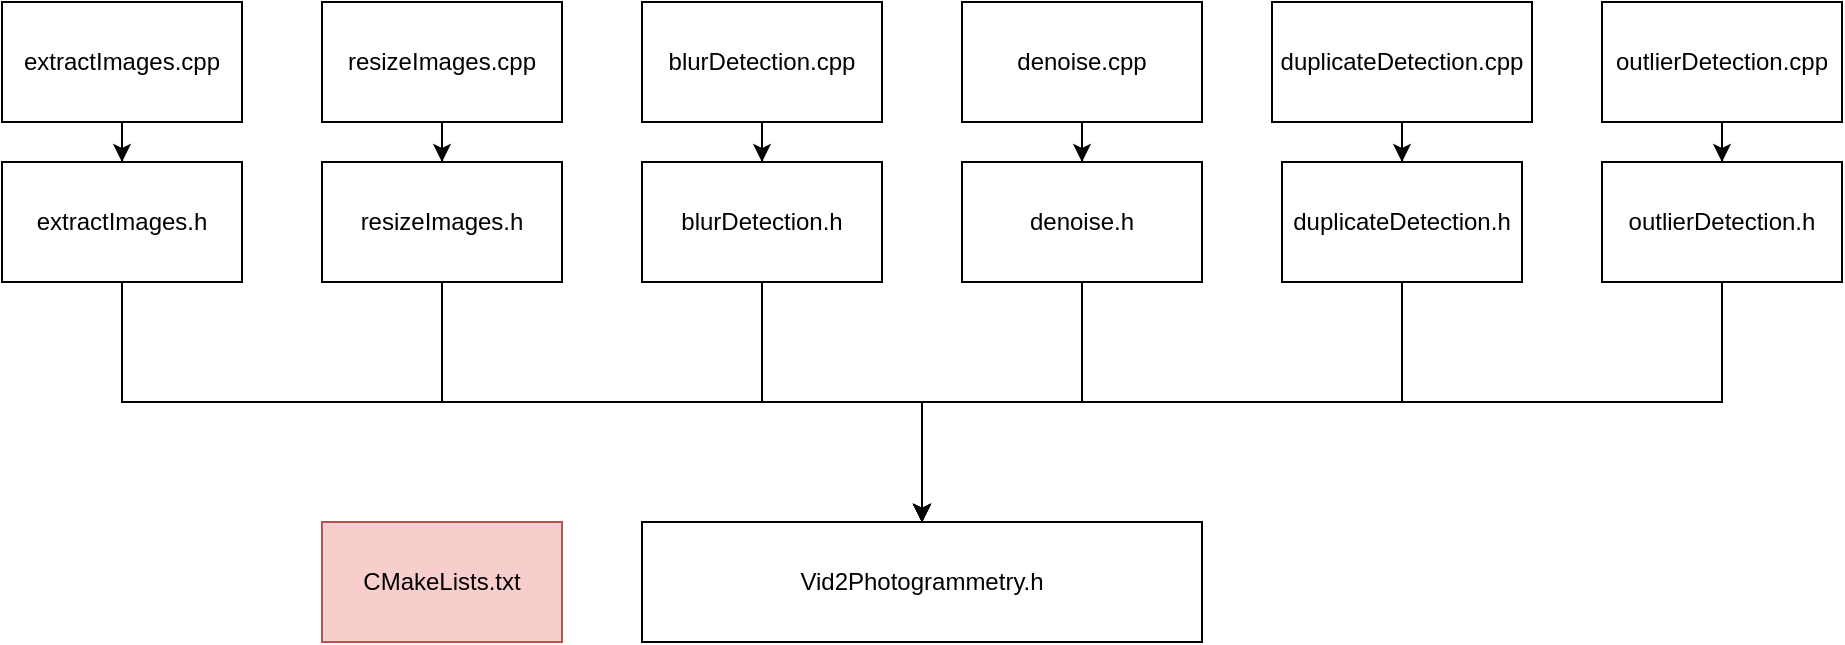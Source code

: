 <mxfile version="20.2.2" type="device"><diagram id="2m0dbKQjn0EFBDB7slDk" name="Page-1"><mxGraphModel dx="2062" dy="1082" grid="1" gridSize="10" guides="1" tooltips="1" connect="1" arrows="1" fold="1" page="1" pageScale="1" pageWidth="1600" pageHeight="900" math="0" shadow="0"><root><mxCell id="0"/><mxCell id="1" parent="0"/><mxCell id="Leo_mJvpKfFb_SplbnOW-1" value="Vid2Photogrammetry.h" style="rounded=0;whiteSpace=wrap;html=1;" parent="1" vertex="1"><mxGeometry x="660" y="560" width="280" height="60" as="geometry"/></mxCell><mxCell id="Leo_mJvpKfFb_SplbnOW-16" style="edgeStyle=orthogonalEdgeStyle;rounded=0;orthogonalLoop=1;jettySize=auto;html=1;" parent="1" source="Leo_mJvpKfFb_SplbnOW-2" target="Leo_mJvpKfFb_SplbnOW-1" edge="1"><mxGeometry relative="1" as="geometry"><Array as="points"><mxPoint x="560" y="500"/><mxPoint x="800" y="500"/></Array></mxGeometry></mxCell><mxCell id="Leo_mJvpKfFb_SplbnOW-2" value="resizeImages.h" style="rounded=0;whiteSpace=wrap;html=1;" parent="1" vertex="1"><mxGeometry x="500" y="380" width="120" height="60" as="geometry"/></mxCell><mxCell id="Leo_mJvpKfFb_SplbnOW-25" style="edgeStyle=orthogonalEdgeStyle;rounded=0;orthogonalLoop=1;jettySize=auto;html=1;" parent="1" source="Leo_mJvpKfFb_SplbnOW-3" target="Leo_mJvpKfFb_SplbnOW-2" edge="1"><mxGeometry relative="1" as="geometry"/></mxCell><mxCell id="Leo_mJvpKfFb_SplbnOW-3" value="resizeImages.cpp" style="rounded=0;whiteSpace=wrap;html=1;" parent="1" vertex="1"><mxGeometry x="500" y="300" width="120" height="60" as="geometry"/></mxCell><mxCell id="Leo_mJvpKfFb_SplbnOW-15" style="edgeStyle=orthogonalEdgeStyle;rounded=0;orthogonalLoop=1;jettySize=auto;html=1;entryX=0.5;entryY=0;entryDx=0;entryDy=0;" parent="1" source="Leo_mJvpKfFb_SplbnOW-4" target="Leo_mJvpKfFb_SplbnOW-1" edge="1"><mxGeometry relative="1" as="geometry"><Array as="points"><mxPoint x="400" y="500"/><mxPoint x="800" y="500"/></Array></mxGeometry></mxCell><mxCell id="Leo_mJvpKfFb_SplbnOW-4" value="extractImages.h" style="rounded=0;whiteSpace=wrap;html=1;" parent="1" vertex="1"><mxGeometry x="340" y="380" width="120" height="60" as="geometry"/></mxCell><mxCell id="Leo_mJvpKfFb_SplbnOW-26" style="edgeStyle=orthogonalEdgeStyle;rounded=0;orthogonalLoop=1;jettySize=auto;html=1;" parent="1" source="Leo_mJvpKfFb_SplbnOW-5" target="Leo_mJvpKfFb_SplbnOW-4" edge="1"><mxGeometry relative="1" as="geometry"/></mxCell><mxCell id="Leo_mJvpKfFb_SplbnOW-5" value="extractImages.cpp" style="rounded=0;whiteSpace=wrap;html=1;" parent="1" vertex="1"><mxGeometry x="340" y="300" width="120" height="60" as="geometry"/></mxCell><mxCell id="Leo_mJvpKfFb_SplbnOW-21" style="edgeStyle=orthogonalEdgeStyle;rounded=0;orthogonalLoop=1;jettySize=auto;html=1;" parent="1" source="Leo_mJvpKfFb_SplbnOW-6" target="Leo_mJvpKfFb_SplbnOW-7" edge="1"><mxGeometry relative="1" as="geometry"/></mxCell><mxCell id="Leo_mJvpKfFb_SplbnOW-6" value="blurDetection.cpp" style="rounded=0;whiteSpace=wrap;html=1;" parent="1" vertex="1"><mxGeometry x="660" y="300" width="120" height="60" as="geometry"/></mxCell><mxCell id="Leo_mJvpKfFb_SplbnOW-17" style="edgeStyle=orthogonalEdgeStyle;rounded=0;orthogonalLoop=1;jettySize=auto;html=1;" parent="1" source="Leo_mJvpKfFb_SplbnOW-7" target="Leo_mJvpKfFb_SplbnOW-1" edge="1"><mxGeometry relative="1" as="geometry"/></mxCell><mxCell id="Leo_mJvpKfFb_SplbnOW-7" value="blurDetection.h" style="rounded=0;whiteSpace=wrap;html=1;" parent="1" vertex="1"><mxGeometry x="660" y="380" width="120" height="60" as="geometry"/></mxCell><mxCell id="Leo_mJvpKfFb_SplbnOW-18" style="edgeStyle=orthogonalEdgeStyle;rounded=0;orthogonalLoop=1;jettySize=auto;html=1;" parent="1" source="Leo_mJvpKfFb_SplbnOW-8" target="Leo_mJvpKfFb_SplbnOW-1" edge="1"><mxGeometry relative="1" as="geometry"/></mxCell><mxCell id="Leo_mJvpKfFb_SplbnOW-8" value="denoise.h" style="rounded=0;whiteSpace=wrap;html=1;" parent="1" vertex="1"><mxGeometry x="820" y="380" width="120" height="60" as="geometry"/></mxCell><mxCell id="Leo_mJvpKfFb_SplbnOW-22" style="edgeStyle=orthogonalEdgeStyle;rounded=0;orthogonalLoop=1;jettySize=auto;html=1;" parent="1" source="Leo_mJvpKfFb_SplbnOW-9" target="Leo_mJvpKfFb_SplbnOW-8" edge="1"><mxGeometry relative="1" as="geometry"/></mxCell><mxCell id="Leo_mJvpKfFb_SplbnOW-9" value="denoise.cpp" style="rounded=0;whiteSpace=wrap;html=1;" parent="1" vertex="1"><mxGeometry x="820" y="300" width="120" height="60" as="geometry"/></mxCell><mxCell id="Leo_mJvpKfFb_SplbnOW-19" style="edgeStyle=orthogonalEdgeStyle;rounded=0;orthogonalLoop=1;jettySize=auto;html=1;" parent="1" source="Leo_mJvpKfFb_SplbnOW-11" target="Leo_mJvpKfFb_SplbnOW-1" edge="1"><mxGeometry relative="1" as="geometry"><Array as="points"><mxPoint x="1040" y="500"/><mxPoint x="800" y="500"/></Array></mxGeometry></mxCell><mxCell id="Leo_mJvpKfFb_SplbnOW-11" value="duplicateDetection.h" style="rounded=0;whiteSpace=wrap;html=1;" parent="1" vertex="1"><mxGeometry x="980" y="380" width="120" height="60" as="geometry"/></mxCell><mxCell id="Leo_mJvpKfFb_SplbnOW-23" style="edgeStyle=orthogonalEdgeStyle;rounded=0;orthogonalLoop=1;jettySize=auto;html=1;" parent="1" source="Leo_mJvpKfFb_SplbnOW-12" target="Leo_mJvpKfFb_SplbnOW-11" edge="1"><mxGeometry relative="1" as="geometry"/></mxCell><mxCell id="Leo_mJvpKfFb_SplbnOW-12" value="duplicateDetection.cpp" style="rounded=0;whiteSpace=wrap;html=1;" parent="1" vertex="1"><mxGeometry x="975" y="300" width="130" height="60" as="geometry"/></mxCell><mxCell id="Leo_mJvpKfFb_SplbnOW-20" style="edgeStyle=orthogonalEdgeStyle;rounded=0;orthogonalLoop=1;jettySize=auto;html=1;" parent="1" source="Leo_mJvpKfFb_SplbnOW-13" target="Leo_mJvpKfFb_SplbnOW-1" edge="1"><mxGeometry relative="1" as="geometry"><Array as="points"><mxPoint x="1200" y="500"/><mxPoint x="800" y="500"/></Array></mxGeometry></mxCell><mxCell id="Leo_mJvpKfFb_SplbnOW-13" value="outlierDetection.h" style="rounded=0;whiteSpace=wrap;html=1;" parent="1" vertex="1"><mxGeometry x="1140" y="380" width="120" height="60" as="geometry"/></mxCell><mxCell id="Leo_mJvpKfFb_SplbnOW-24" style="edgeStyle=orthogonalEdgeStyle;rounded=0;orthogonalLoop=1;jettySize=auto;html=1;" parent="1" source="Leo_mJvpKfFb_SplbnOW-14" target="Leo_mJvpKfFb_SplbnOW-13" edge="1"><mxGeometry relative="1" as="geometry"/></mxCell><mxCell id="Leo_mJvpKfFb_SplbnOW-14" value="outlierDetection.cpp" style="rounded=0;whiteSpace=wrap;html=1;" parent="1" vertex="1"><mxGeometry x="1140" y="300" width="120" height="60" as="geometry"/></mxCell><mxCell id="2So-igrFQ4uG4RV6SR5G-1" value="CMakeLists.txt" style="rounded=0;whiteSpace=wrap;html=1;fillColor=#f8cecc;strokeColor=#b85450;" vertex="1" parent="1"><mxGeometry x="500" y="560" width="120" height="60" as="geometry"/></mxCell></root></mxGraphModel></diagram></mxfile>